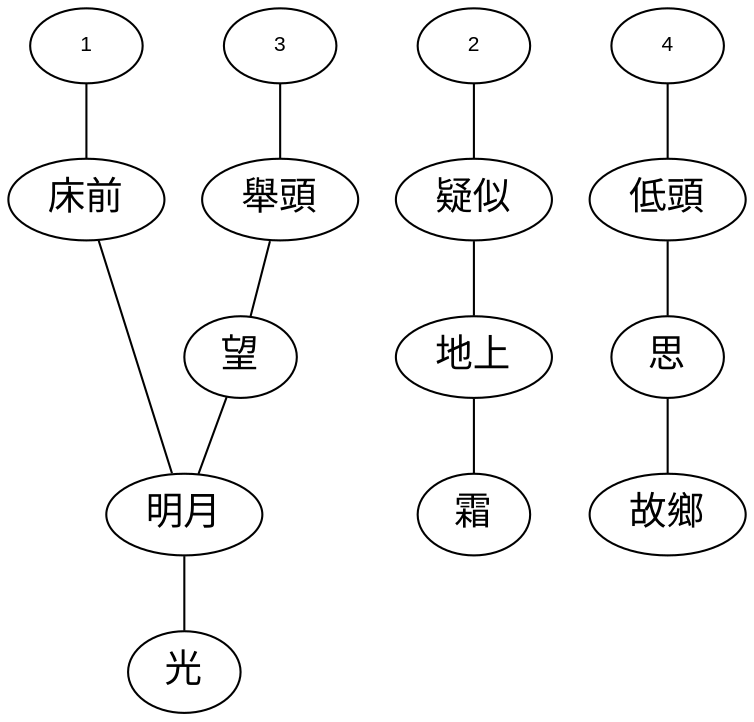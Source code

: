 // note this file is in UTF-8 format and using simsun font
graph G {
	// simsun, mingliu
	node [fontname="mingliu" fontsize = 18];

	n1 [ label = "1" fontname = "Arial" fontsize = 10 ];
	n2 [ label = "2" fontname = "Arial" fontsize = 10 ];
	n3 [ label = "3" fontname = "Arial" fontsize = 10 ];
	n4 [ label = "4" fontname = "Arial" fontsize = 10 ];

	{ rank = same; n1; n2; n3; n4 }
	{ rank = same; "床前"; "疑似"; "舉頭"; "低頭"; }

	n1 -- "床前" -- "明月" -- "光";
	n2 -- "疑似" -- "地上" -- "霜";
	n3 -- "舉頭" -- "望" -- "明月";
	n4 -- "低頭" -- "思" -- "故鄉";
}
